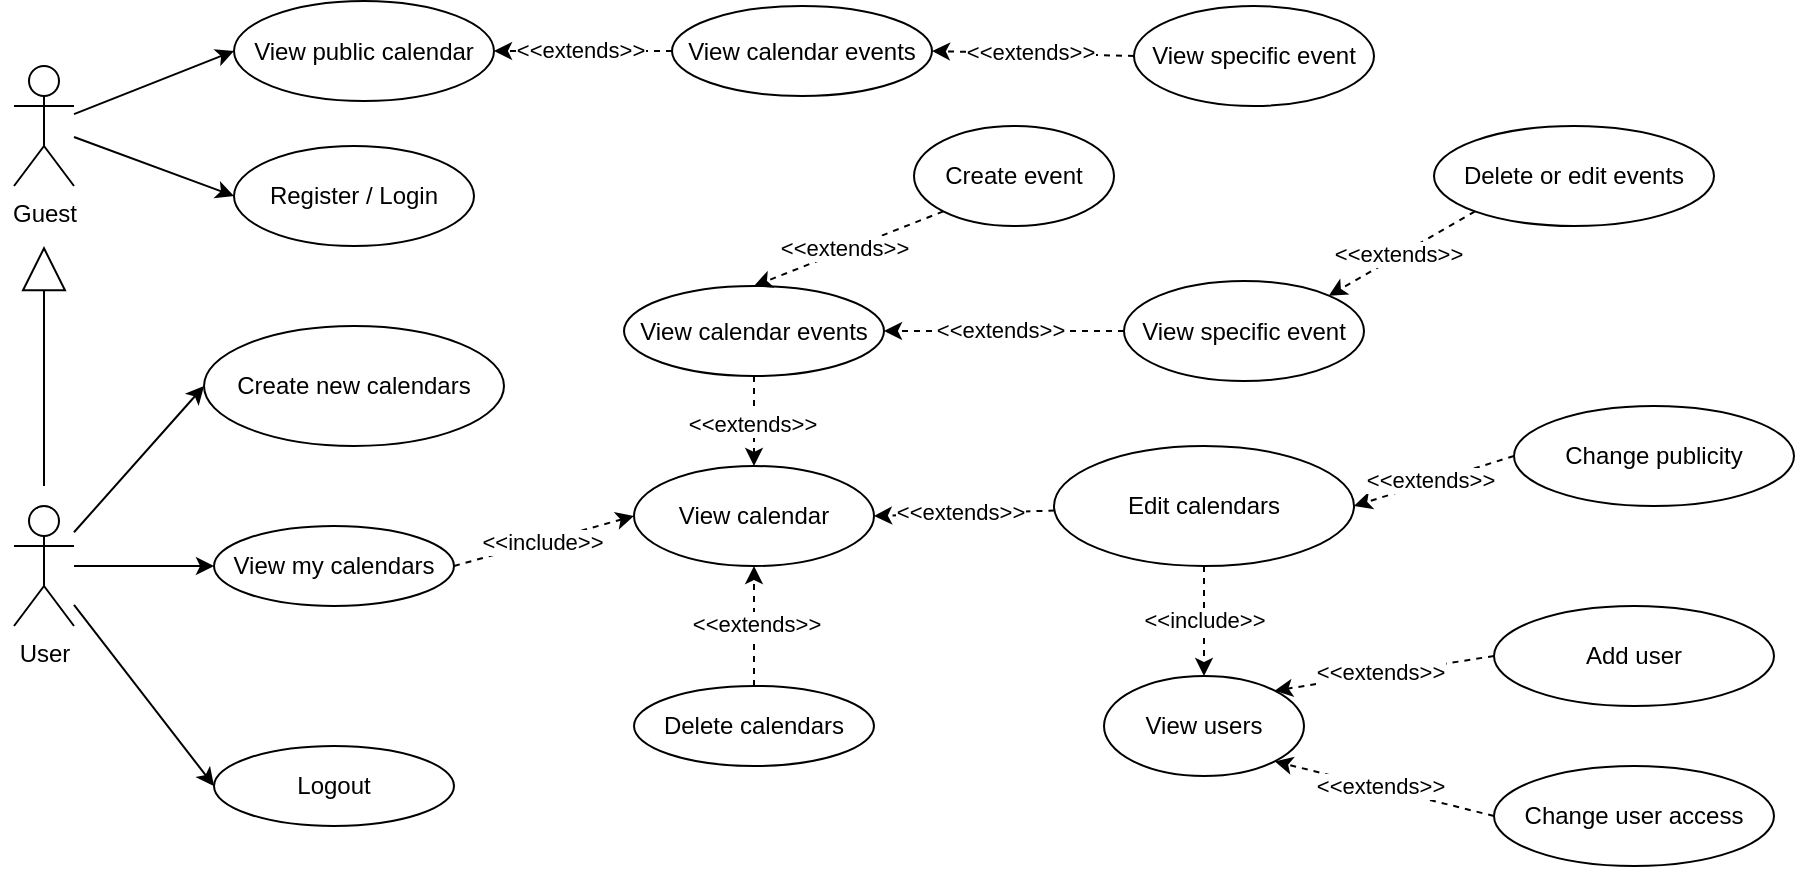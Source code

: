 <mxfile version="24.2.1" type="github">
  <diagram name="Сторінка-1" id="4b0NFMS52FGTsFk4EFYP">
    <mxGraphModel dx="1050" dy="565" grid="1" gridSize="10" guides="1" tooltips="1" connect="1" arrows="1" fold="1" page="1" pageScale="1" pageWidth="827" pageHeight="1169" math="0" shadow="0">
      <root>
        <mxCell id="0" />
        <mxCell id="1" parent="0" />
        <mxCell id="z6wUkt-h6UnjdOqkv93--3" value="Register / Login" style="ellipse;whiteSpace=wrap;html=1;" parent="1" vertex="1">
          <mxGeometry x="130" y="100" width="120" height="50" as="geometry" />
        </mxCell>
        <mxCell id="z6wUkt-h6UnjdOqkv93--7" value="View public calendar" style="ellipse;whiteSpace=wrap;html=1;" parent="1" vertex="1">
          <mxGeometry x="130" y="27.5" width="130" height="50" as="geometry" />
        </mxCell>
        <mxCell id="z6wUkt-h6UnjdOqkv93--8" value="View my calendars" style="ellipse;whiteSpace=wrap;html=1;" parent="1" vertex="1">
          <mxGeometry x="120" y="290" width="120" height="40" as="geometry" />
        </mxCell>
        <mxCell id="z6wUkt-h6UnjdOqkv93--13" value="View calendar" style="ellipse;whiteSpace=wrap;html=1;" parent="1" vertex="1">
          <mxGeometry x="330" y="260" width="120" height="50" as="geometry" />
        </mxCell>
        <mxCell id="z6wUkt-h6UnjdOqkv93--14" value="View calendar events" style="ellipse;whiteSpace=wrap;html=1;" parent="1" vertex="1">
          <mxGeometry x="325" y="170" width="130" height="45" as="geometry" />
        </mxCell>
        <mxCell id="z6wUkt-h6UnjdOqkv93--15" value="" style="endArrow=classic;html=1;rounded=0;exitX=0.5;exitY=1;exitDx=0;exitDy=0;dashed=1;entryX=0.5;entryY=0;entryDx=0;entryDy=0;" parent="1" source="z6wUkt-h6UnjdOqkv93--14" target="z6wUkt-h6UnjdOqkv93--13" edge="1">
          <mxGeometry width="50" height="50" relative="1" as="geometry">
            <mxPoint x="390" y="340" as="sourcePoint" />
            <mxPoint x="390" y="200" as="targetPoint" />
          </mxGeometry>
        </mxCell>
        <mxCell id="z6wUkt-h6UnjdOqkv93--16" value="&amp;lt;&amp;lt;extends&amp;gt;&amp;gt;" style="edgeLabel;html=1;align=center;verticalAlign=middle;resizable=0;points=[];" parent="z6wUkt-h6UnjdOqkv93--15" vertex="1" connectable="0">
          <mxGeometry x="0.042" y="-1" relative="1" as="geometry">
            <mxPoint as="offset" />
          </mxGeometry>
        </mxCell>
        <mxCell id="z6wUkt-h6UnjdOqkv93--23" value="" style="endArrow=classic;html=1;rounded=0;entryX=0;entryY=0.5;entryDx=0;entryDy=0;" parent="1" source="z6wUkt-h6UnjdOqkv93--39" target="z6wUkt-h6UnjdOqkv93--3" edge="1">
          <mxGeometry width="50" height="50" relative="1" as="geometry">
            <mxPoint x="70" y="162" as="sourcePoint" />
            <mxPoint x="440" y="290" as="targetPoint" />
          </mxGeometry>
        </mxCell>
        <mxCell id="z6wUkt-h6UnjdOqkv93--25" value="" style="endArrow=classic;html=1;rounded=0;entryX=0;entryY=0.5;entryDx=0;entryDy=0;" parent="1" source="z6wUkt-h6UnjdOqkv93--39" target="z6wUkt-h6UnjdOqkv93--7" edge="1">
          <mxGeometry width="50" height="50" relative="1" as="geometry">
            <mxPoint x="70" y="177" as="sourcePoint" />
            <mxPoint x="150" y="90" as="targetPoint" />
          </mxGeometry>
        </mxCell>
        <mxCell id="z6wUkt-h6UnjdOqkv93--35" value="" style="endArrow=classic;html=1;rounded=0;entryX=1;entryY=0.5;entryDx=0;entryDy=0;dashed=1;exitX=0;exitY=0.5;exitDx=0;exitDy=0;" parent="1" source="yelMoti4an6KUoJQGj49-7" target="z6wUkt-h6UnjdOqkv93--7" edge="1">
          <mxGeometry width="50" height="50" relative="1" as="geometry">
            <mxPoint x="340" y="50" as="sourcePoint" />
            <mxPoint x="242" y="173" as="targetPoint" />
          </mxGeometry>
        </mxCell>
        <mxCell id="z6wUkt-h6UnjdOqkv93--36" value="&amp;lt;&amp;lt;extends&amp;gt;&amp;gt;" style="edgeLabel;html=1;align=center;verticalAlign=middle;resizable=0;points=[];" parent="z6wUkt-h6UnjdOqkv93--35" vertex="1" connectable="0">
          <mxGeometry x="0.042" y="-1" relative="1" as="geometry">
            <mxPoint as="offset" />
          </mxGeometry>
        </mxCell>
        <mxCell id="z6wUkt-h6UnjdOqkv93--37" value="" style="endArrow=classic;html=1;rounded=0;entryX=0;entryY=0.5;entryDx=0;entryDy=0;exitX=1;exitY=0.5;exitDx=0;exitDy=0;dashed=1;" parent="1" source="z6wUkt-h6UnjdOqkv93--8" target="z6wUkt-h6UnjdOqkv93--13" edge="1">
          <mxGeometry width="50" height="50" relative="1" as="geometry">
            <mxPoint x="450" y="200" as="sourcePoint" />
            <mxPoint x="530" y="200" as="targetPoint" />
          </mxGeometry>
        </mxCell>
        <mxCell id="z6wUkt-h6UnjdOqkv93--38" value="&amp;lt;&amp;lt;include&amp;gt;&amp;gt;" style="edgeLabel;html=1;align=center;verticalAlign=middle;resizable=0;points=[];" parent="z6wUkt-h6UnjdOqkv93--37" vertex="1" connectable="0">
          <mxGeometry x="-0.034" relative="1" as="geometry">
            <mxPoint as="offset" />
          </mxGeometry>
        </mxCell>
        <mxCell id="z6wUkt-h6UnjdOqkv93--39" value="Guest" style="shape=umlActor;verticalLabelPosition=bottom;verticalAlign=top;html=1;outlineConnect=0;" parent="1" vertex="1">
          <mxGeometry x="20" y="60" width="30" height="60" as="geometry" />
        </mxCell>
        <mxCell id="z6wUkt-h6UnjdOqkv93--42" value="" style="endArrow=classic;html=1;rounded=0;entryX=0;entryY=0.5;entryDx=0;entryDy=0;" parent="1" source="st2nfeswGHO-1mm0aOT0-1" target="z6wUkt-h6UnjdOqkv93--8" edge="1">
          <mxGeometry width="50" height="50" relative="1" as="geometry">
            <mxPoint x="390" y="340" as="sourcePoint" />
            <mxPoint x="440" y="290" as="targetPoint" />
          </mxGeometry>
        </mxCell>
        <mxCell id="z6wUkt-h6UnjdOqkv93--58" value="Create event" style="ellipse;whiteSpace=wrap;html=1;" parent="1" vertex="1">
          <mxGeometry x="470" y="90" width="100" height="50" as="geometry" />
        </mxCell>
        <mxCell id="z6wUkt-h6UnjdOqkv93--68" value="Delete or edit events" style="ellipse;whiteSpace=wrap;html=1;" parent="1" vertex="1">
          <mxGeometry x="730" y="90" width="140" height="50" as="geometry" />
        </mxCell>
        <mxCell id="st2nfeswGHO-1mm0aOT0-1" value="User" style="shape=umlActor;verticalLabelPosition=bottom;verticalAlign=top;html=1;outlineConnect=0;" parent="1" vertex="1">
          <mxGeometry x="20" y="280" width="30" height="60" as="geometry" />
        </mxCell>
        <mxCell id="st2nfeswGHO-1mm0aOT0-6" value="Edit calendars" style="ellipse;whiteSpace=wrap;html=1;" parent="1" vertex="1">
          <mxGeometry x="540" y="250" width="150" height="60" as="geometry" />
        </mxCell>
        <mxCell id="st2nfeswGHO-1mm0aOT0-9" value="Create new calendars" style="ellipse;whiteSpace=wrap;html=1;" parent="1" vertex="1">
          <mxGeometry x="115" y="190" width="150" height="60" as="geometry" />
        </mxCell>
        <mxCell id="st2nfeswGHO-1mm0aOT0-12" value="" style="endArrow=classic;html=1;rounded=0;entryX=0;entryY=0.5;entryDx=0;entryDy=0;" parent="1" source="st2nfeswGHO-1mm0aOT0-1" target="st2nfeswGHO-1mm0aOT0-9" edge="1">
          <mxGeometry width="50" height="50" relative="1" as="geometry">
            <mxPoint x="420" y="530" as="sourcePoint" />
            <mxPoint x="470" y="480" as="targetPoint" />
          </mxGeometry>
        </mxCell>
        <mxCell id="st2nfeswGHO-1mm0aOT0-19" value="Logout" style="ellipse;whiteSpace=wrap;html=1;" parent="1" vertex="1">
          <mxGeometry x="120" y="400" width="120" height="40" as="geometry" />
        </mxCell>
        <mxCell id="st2nfeswGHO-1mm0aOT0-20" value="" style="endArrow=classic;html=1;rounded=0;entryX=0;entryY=0.5;entryDx=0;entryDy=0;" parent="1" source="st2nfeswGHO-1mm0aOT0-1" target="st2nfeswGHO-1mm0aOT0-19" edge="1">
          <mxGeometry width="50" height="50" relative="1" as="geometry">
            <mxPoint x="400" y="430" as="sourcePoint" />
            <mxPoint x="450" y="380" as="targetPoint" />
          </mxGeometry>
        </mxCell>
        <mxCell id="st2nfeswGHO-1mm0aOT0-24" value="" style="endArrow=block;html=1;rounded=0;endFill=0;endSize=20;" parent="1" edge="1">
          <mxGeometry width="50" height="50" relative="1" as="geometry">
            <mxPoint x="35" y="270" as="sourcePoint" />
            <mxPoint x="35" y="150" as="targetPoint" />
          </mxGeometry>
        </mxCell>
        <mxCell id="st2nfeswGHO-1mm0aOT0-31" value="Change publicity" style="ellipse;whiteSpace=wrap;html=1;" parent="1" vertex="1">
          <mxGeometry x="770" y="230" width="140" height="50" as="geometry" />
        </mxCell>
        <mxCell id="st2nfeswGHO-1mm0aOT0-32" value="" style="endArrow=classic;html=1;rounded=0;exitX=0;exitY=0.5;exitDx=0;exitDy=0;dashed=1;entryX=1;entryY=0.5;entryDx=0;entryDy=0;" parent="1" source="st2nfeswGHO-1mm0aOT0-31" target="st2nfeswGHO-1mm0aOT0-6" edge="1">
          <mxGeometry width="50" height="50" relative="1" as="geometry">
            <mxPoint x="400" y="395" as="sourcePoint" />
            <mxPoint x="280" y="330" as="targetPoint" />
          </mxGeometry>
        </mxCell>
        <mxCell id="st2nfeswGHO-1mm0aOT0-33" value="&amp;lt;&amp;lt;extends&amp;gt;&amp;gt;" style="edgeLabel;html=1;align=center;verticalAlign=middle;resizable=0;points=[];" parent="st2nfeswGHO-1mm0aOT0-32" vertex="1" connectable="0">
          <mxGeometry x="0.042" y="-1" relative="1" as="geometry">
            <mxPoint as="offset" />
          </mxGeometry>
        </mxCell>
        <mxCell id="st2nfeswGHO-1mm0aOT0-34" value="Delete calendars" style="ellipse;whiteSpace=wrap;html=1;" parent="1" vertex="1">
          <mxGeometry x="330" y="370" width="120" height="40" as="geometry" />
        </mxCell>
        <mxCell id="yelMoti4an6KUoJQGj49-1" value="View specific event" style="ellipse;whiteSpace=wrap;html=1;" vertex="1" parent="1">
          <mxGeometry x="575" y="167.5" width="120" height="50" as="geometry" />
        </mxCell>
        <mxCell id="yelMoti4an6KUoJQGj49-2" value="" style="endArrow=classic;html=1;rounded=0;exitX=0;exitY=0.5;exitDx=0;exitDy=0;dashed=1;entryX=1;entryY=0.5;entryDx=0;entryDy=0;" edge="1" parent="1" source="yelMoti4an6KUoJQGj49-1" target="z6wUkt-h6UnjdOqkv93--14">
          <mxGeometry width="50" height="50" relative="1" as="geometry">
            <mxPoint x="410" y="170" as="sourcePoint" />
            <mxPoint x="400" y="210" as="targetPoint" />
          </mxGeometry>
        </mxCell>
        <mxCell id="yelMoti4an6KUoJQGj49-3" value="&amp;lt;&amp;lt;extends&amp;gt;&amp;gt;" style="edgeLabel;html=1;align=center;verticalAlign=middle;resizable=0;points=[];" vertex="1" connectable="0" parent="yelMoti4an6KUoJQGj49-2">
          <mxGeometry x="0.042" y="-1" relative="1" as="geometry">
            <mxPoint as="offset" />
          </mxGeometry>
        </mxCell>
        <mxCell id="yelMoti4an6KUoJQGj49-4" value="" style="endArrow=classic;html=1;rounded=0;dashed=1;entryX=1;entryY=0.5;entryDx=0;entryDy=0;" edge="1" parent="1" source="st2nfeswGHO-1mm0aOT0-6" target="z6wUkt-h6UnjdOqkv93--13">
          <mxGeometry width="50" height="50" relative="1" as="geometry">
            <mxPoint x="415" y="165" as="sourcePoint" />
            <mxPoint x="400" y="210" as="targetPoint" />
          </mxGeometry>
        </mxCell>
        <mxCell id="yelMoti4an6KUoJQGj49-5" value="&amp;lt;&amp;lt;extends&amp;gt;&amp;gt;" style="edgeLabel;html=1;align=center;verticalAlign=middle;resizable=0;points=[];" vertex="1" connectable="0" parent="yelMoti4an6KUoJQGj49-4">
          <mxGeometry x="0.042" y="-1" relative="1" as="geometry">
            <mxPoint as="offset" />
          </mxGeometry>
        </mxCell>
        <mxCell id="yelMoti4an6KUoJQGj49-7" value="View calendar events" style="ellipse;whiteSpace=wrap;html=1;" vertex="1" parent="1">
          <mxGeometry x="349" y="30" width="130" height="45" as="geometry" />
        </mxCell>
        <mxCell id="yelMoti4an6KUoJQGj49-8" value="View specific event" style="ellipse;whiteSpace=wrap;html=1;" vertex="1" parent="1">
          <mxGeometry x="580" y="30" width="120" height="50" as="geometry" />
        </mxCell>
        <mxCell id="yelMoti4an6KUoJQGj49-9" value="" style="endArrow=classic;html=1;rounded=0;exitX=0;exitY=0.5;exitDx=0;exitDy=0;dashed=1;entryX=1;entryY=0.5;entryDx=0;entryDy=0;" edge="1" parent="1" source="yelMoti4an6KUoJQGj49-8" target="yelMoti4an6KUoJQGj49-7">
          <mxGeometry width="50" height="50" relative="1" as="geometry">
            <mxPoint x="520" y="195" as="sourcePoint" />
            <mxPoint x="480" y="143" as="targetPoint" />
          </mxGeometry>
        </mxCell>
        <mxCell id="yelMoti4an6KUoJQGj49-10" value="&amp;lt;&amp;lt;extends&amp;gt;&amp;gt;" style="edgeLabel;html=1;align=center;verticalAlign=middle;resizable=0;points=[];" vertex="1" connectable="0" parent="yelMoti4an6KUoJQGj49-9">
          <mxGeometry x="0.042" y="-1" relative="1" as="geometry">
            <mxPoint as="offset" />
          </mxGeometry>
        </mxCell>
        <mxCell id="yelMoti4an6KUoJQGj49-11" value="" style="endArrow=classic;html=1;rounded=0;dashed=1;entryX=0.5;entryY=0;entryDx=0;entryDy=0;exitX=0;exitY=1;exitDx=0;exitDy=0;" edge="1" parent="1" source="z6wUkt-h6UnjdOqkv93--58" target="z6wUkt-h6UnjdOqkv93--14">
          <mxGeometry width="50" height="50" relative="1" as="geometry">
            <mxPoint x="420" y="160" as="sourcePoint" />
            <mxPoint x="500" y="145" as="targetPoint" />
          </mxGeometry>
        </mxCell>
        <mxCell id="yelMoti4an6KUoJQGj49-12" value="&amp;lt;&amp;lt;extends&amp;gt;&amp;gt;" style="edgeLabel;html=1;align=center;verticalAlign=middle;resizable=0;points=[];" vertex="1" connectable="0" parent="yelMoti4an6KUoJQGj49-11">
          <mxGeometry x="0.042" y="-1" relative="1" as="geometry">
            <mxPoint as="offset" />
          </mxGeometry>
        </mxCell>
        <mxCell id="yelMoti4an6KUoJQGj49-13" value="View users" style="ellipse;whiteSpace=wrap;html=1;" vertex="1" parent="1">
          <mxGeometry x="565" y="365" width="100" height="50" as="geometry" />
        </mxCell>
        <mxCell id="yelMoti4an6KUoJQGj49-14" value="" style="endArrow=classic;html=1;rounded=0;exitX=0;exitY=1;exitDx=0;exitDy=0;dashed=1;entryX=1;entryY=0;entryDx=0;entryDy=0;" edge="1" parent="1" source="z6wUkt-h6UnjdOqkv93--68" target="yelMoti4an6KUoJQGj49-1">
          <mxGeometry width="50" height="50" relative="1" as="geometry">
            <mxPoint x="757" y="236" as="sourcePoint" />
            <mxPoint x="663" y="190" as="targetPoint" />
          </mxGeometry>
        </mxCell>
        <mxCell id="yelMoti4an6KUoJQGj49-15" value="&amp;lt;&amp;lt;extends&amp;gt;&amp;gt;" style="edgeLabel;html=1;align=center;verticalAlign=middle;resizable=0;points=[];" vertex="1" connectable="0" parent="yelMoti4an6KUoJQGj49-14">
          <mxGeometry x="0.042" y="-1" relative="1" as="geometry">
            <mxPoint as="offset" />
          </mxGeometry>
        </mxCell>
        <mxCell id="yelMoti4an6KUoJQGj49-16" value="" style="endArrow=classic;html=1;rounded=0;dashed=1;entryX=0.5;entryY=1;entryDx=0;entryDy=0;exitX=0.5;exitY=0;exitDx=0;exitDy=0;" edge="1" parent="1" source="st2nfeswGHO-1mm0aOT0-34" target="z6wUkt-h6UnjdOqkv93--13">
          <mxGeometry width="50" height="50" relative="1" as="geometry">
            <mxPoint x="504" y="288" as="sourcePoint" />
            <mxPoint x="432" y="258" as="targetPoint" />
          </mxGeometry>
        </mxCell>
        <mxCell id="yelMoti4an6KUoJQGj49-17" value="&amp;lt;&amp;lt;extends&amp;gt;&amp;gt;" style="edgeLabel;html=1;align=center;verticalAlign=middle;resizable=0;points=[];" vertex="1" connectable="0" parent="yelMoti4an6KUoJQGj49-16">
          <mxGeometry x="0.042" y="-1" relative="1" as="geometry">
            <mxPoint as="offset" />
          </mxGeometry>
        </mxCell>
        <mxCell id="yelMoti4an6KUoJQGj49-18" value="" style="endArrow=classic;html=1;rounded=0;entryX=0.5;entryY=0;entryDx=0;entryDy=0;exitX=0.5;exitY=1;exitDx=0;exitDy=0;dashed=1;" edge="1" parent="1" source="st2nfeswGHO-1mm0aOT0-6" target="yelMoti4an6KUoJQGj49-13">
          <mxGeometry width="50" height="50" relative="1" as="geometry">
            <mxPoint x="260" y="240" as="sourcePoint" />
            <mxPoint x="330" y="240" as="targetPoint" />
          </mxGeometry>
        </mxCell>
        <mxCell id="yelMoti4an6KUoJQGj49-19" value="&amp;lt;&amp;lt;include&amp;gt;&amp;gt;" style="edgeLabel;html=1;align=center;verticalAlign=middle;resizable=0;points=[];" vertex="1" connectable="0" parent="yelMoti4an6KUoJQGj49-18">
          <mxGeometry x="-0.034" relative="1" as="geometry">
            <mxPoint as="offset" />
          </mxGeometry>
        </mxCell>
        <mxCell id="yelMoti4an6KUoJQGj49-20" value="Change user access" style="ellipse;whiteSpace=wrap;html=1;" vertex="1" parent="1">
          <mxGeometry x="760" y="410" width="140" height="50" as="geometry" />
        </mxCell>
        <mxCell id="yelMoti4an6KUoJQGj49-21" value="" style="endArrow=classic;html=1;rounded=0;exitX=0;exitY=0.5;exitDx=0;exitDy=0;dashed=1;entryX=1;entryY=1;entryDx=0;entryDy=0;" edge="1" parent="1" source="yelMoti4an6KUoJQGj49-20" target="yelMoti4an6KUoJQGj49-13">
          <mxGeometry width="50" height="50" relative="1" as="geometry">
            <mxPoint x="520" y="476" as="sourcePoint" />
            <mxPoint x="437" y="420" as="targetPoint" />
          </mxGeometry>
        </mxCell>
        <mxCell id="yelMoti4an6KUoJQGj49-22" value="&amp;lt;&amp;lt;extends&amp;gt;&amp;gt;" style="edgeLabel;html=1;align=center;verticalAlign=middle;resizable=0;points=[];" vertex="1" connectable="0" parent="yelMoti4an6KUoJQGj49-21">
          <mxGeometry x="0.042" y="-1" relative="1" as="geometry">
            <mxPoint as="offset" />
          </mxGeometry>
        </mxCell>
        <mxCell id="yelMoti4an6KUoJQGj49-23" value="Add user" style="ellipse;whiteSpace=wrap;html=1;" vertex="1" parent="1">
          <mxGeometry x="760" y="330" width="140" height="50" as="geometry" />
        </mxCell>
        <mxCell id="yelMoti4an6KUoJQGj49-24" value="" style="endArrow=classic;html=1;rounded=0;exitX=0;exitY=0.5;exitDx=0;exitDy=0;dashed=1;entryX=1;entryY=0;entryDx=0;entryDy=0;" edge="1" parent="1" source="yelMoti4an6KUoJQGj49-23" target="yelMoti4an6KUoJQGj49-13">
          <mxGeometry width="50" height="50" relative="1" as="geometry">
            <mxPoint x="410" y="405" as="sourcePoint" />
            <mxPoint x="505" y="405" as="targetPoint" />
          </mxGeometry>
        </mxCell>
        <mxCell id="yelMoti4an6KUoJQGj49-25" value="&amp;lt;&amp;lt;extends&amp;gt;&amp;gt;" style="edgeLabel;html=1;align=center;verticalAlign=middle;resizable=0;points=[];" vertex="1" connectable="0" parent="yelMoti4an6KUoJQGj49-24">
          <mxGeometry x="0.042" y="-1" relative="1" as="geometry">
            <mxPoint as="offset" />
          </mxGeometry>
        </mxCell>
      </root>
    </mxGraphModel>
  </diagram>
</mxfile>
